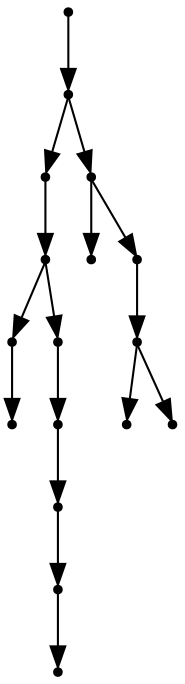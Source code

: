 digraph {
  16 [shape=point];
  15 [shape=point];
  8 [shape=point];
  7 [shape=point];
  1 [shape=point];
  0 [shape=point];
  6 [shape=point];
  5 [shape=point];
  4 [shape=point];
  3 [shape=point];
  2 [shape=point];
  14 [shape=point];
  9 [shape=point];
  13 [shape=point];
  12 [shape=point];
  10 [shape=point];
  11 [shape=point];
16 -> 15;
15 -> 8;
8 -> 7;
7 -> 1;
1 -> 0;
7 -> 6;
6 -> 5;
5 -> 4;
4 -> 3;
3 -> 2;
15 -> 14;
14 -> 9;
14 -> 13;
13 -> 12;
12 -> 10;
12 -> 11;
}
